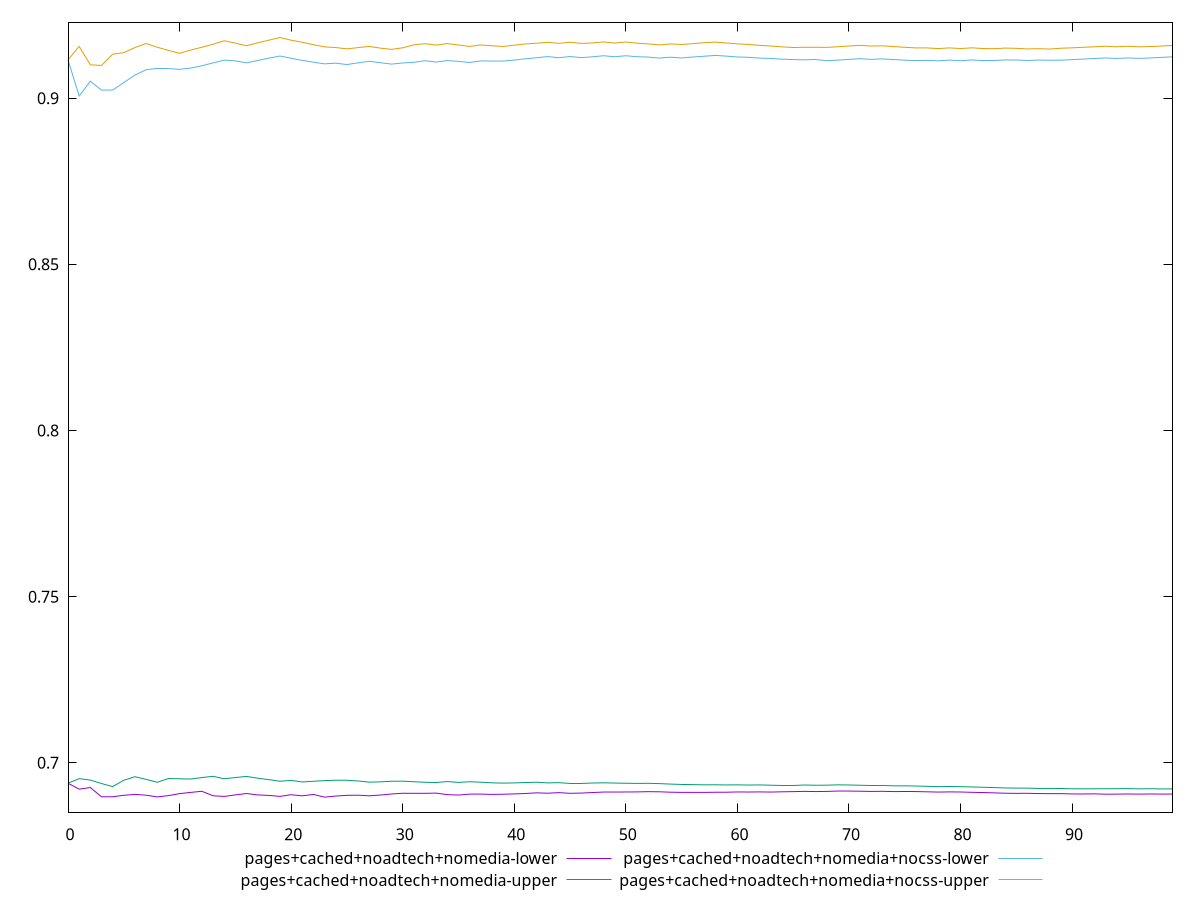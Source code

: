 reset

$pagesCachedNoadtechNomediaLower <<EOF
0 0.6938728277329338
1 0.6920831121396986
2 0.6925758779242479
3 0.6897910303366087
4 0.6897986106939787
5 0.690248240141288
6 0.6905144130300097
7 0.6902661907370168
8 0.6897624345588562
9 0.6901411084596515
10 0.6907441448249237
11 0.6911122322190268
12 0.6914472652822317
13 0.6900953356274856
14 0.6898971573180412
15 0.6903522386003351
16 0.6907767708671175
17 0.6903493495750908
18 0.6902030191905777
19 0.6899149521465161
20 0.6904098409788854
21 0.6900820482185555
22 0.6904960026744154
23 0.6896807414072785
24 0.6900169554642506
25 0.6902256075410347
26 0.6902690728756937
27 0.6900826369959028
28 0.6903196179737354
29 0.6906396928916575
30 0.6908502283152537
31 0.6908440945646392
32 0.6908331368877794
33 0.690891613431066
34 0.6904380256925868
35 0.690307258898679
36 0.6905915349119612
37 0.6906019361113463
38 0.6905083747883294
39 0.6905577399464471
40 0.6906575127083411
41 0.6907821289846166
42 0.6909766988728084
43 0.6908655450365423
44 0.6910411739885395
45 0.690833266259495
46 0.6909024014656122
47 0.6910671959664237
48 0.6912151239736936
49 0.6912188793335428
50 0.6912328300501003
51 0.6912581631164565
52 0.6913308935698843
53 0.6912919507171574
54 0.6911696988248421
55 0.6911142290852897
56 0.6911189172955471
57 0.6911111978921369
58 0.6911539392690871
59 0.6911621902231948
60 0.6912461693874626
61 0.6912236618661334
62 0.6912582481795184
63 0.69121348402997
64 0.6912898973943303
65 0.6913414735405762
66 0.691418955363945
67 0.6913605992422706
68 0.6914027562495966
69 0.6915196455528758
70 0.6915126539495341
71 0.6914608358007676
72 0.6913992979967036
73 0.6914376350668073
74 0.6913544974205098
75 0.691386657704884
76 0.6913635805243453
77 0.6912881056231941
78 0.6912088047191162
79 0.6912612304498739
80 0.6912312801341178
81 0.6911350546020887
82 0.6910680448823379
83 0.6909691738243483
84 0.6908611032681427
85 0.6908231932953355
86 0.6908408751112162
87 0.6907491372438156
88 0.6907468071159787
89 0.6907410817881791
90 0.6906490709968204
91 0.690643850022656
92 0.6906739896503439
93 0.6905610806563296
94 0.6905938873735304
95 0.6906313291598238
96 0.6905861802883658
97 0.6906391348249685
98 0.6905937482995661
99 0.6906177614150643
EOF

$pagesCachedNoadtechNomediaUpper <<EOF
0 0.6938728277329338
1 0.6952478779579905
2 0.6948151607149176
3 0.693783476549589
4 0.6928508889002843
5 0.6947643060998204
6 0.6958259758837125
7 0.6950405837678909
8 0.6941534889465253
9 0.6952765621186413
10 0.6952053874654845
11 0.6951337789703496
12 0.695572469801901
13 0.6959479158804301
14 0.695199510388157
15 0.6955774746530745
16 0.6959276292848917
17 0.6953836620354801
18 0.6949511686820562
19 0.6944581500914776
20 0.6947263939924061
21 0.6942512993509349
22 0.6944558116560138
23 0.6946581190327292
24 0.6947756573084507
25 0.6947659645085134
26 0.694537803620241
27 0.6941907459900241
28 0.6942794308333511
29 0.6944658264438736
30 0.6944966817106785
31 0.6943175930954697
32 0.6941547625576181
33 0.6940756093616652
34 0.6943766402411551
35 0.6941166947374141
36 0.6943239598657108
37 0.6941821154910025
38 0.6939904608577383
39 0.6938981930121824
40 0.693967391489727
41 0.6940712685527095
42 0.6941682134136374
43 0.6939715998609929
44 0.6940396247909796
45 0.6937958855278191
46 0.6937941405189401
47 0.6939281713314233
48 0.6939955500369993
49 0.6939242700842387
50 0.6938569025935595
51 0.6938182086714388
52 0.6938402318801489
53 0.693757347999021
54 0.6936102588256501
55 0.693501055039243
56 0.6934498756122401
57 0.6933884723775414
58 0.6933994188456312
59 0.693352919137243
60 0.6933851895257187
61 0.6933199962431971
62 0.6933592028017816
63 0.6932768891833332
64 0.6933108634197133
65 0.6933106373464034
66 0.6933376214429535
67 0.6932582615704891
68 0.6932844951329635
69 0.6933820614434856
70 0.6933397082030047
71 0.6932661903277112
72 0.6931761469219577
73 0.6931963622193865
74 0.6930900275542357
75 0.6930870193908367
76 0.6930320172299803
77 0.6929354909056906
78 0.6928383653250539
79 0.6928885538885553
80 0.6928363212985138
81 0.6927468622546784
82 0.6926591130821678
83 0.6925577312602852
84 0.6924523925089019
85 0.6924031763950755
86 0.692390024817397
87 0.6923075961425488
88 0.6923113803596715
89 0.6922764226249266
90 0.6922049102722975
91 0.6921797847160879
92 0.6922002743883579
93 0.6921970541461273
94 0.6922254595235997
95 0.6922463239394785
96 0.6921830852195877
97 0.6922152984982706
98 0.6921543741743239
99 0.6921519307890945
EOF

$pagesCachedNoadtechNomediaNocssLower <<EOF
0 0.9114895786442465
1 0.9006395388494383
2 0.90507606579282
3 0.902411270607347
4 0.9024341646642052
5 0.9046732236341859
6 0.9069536646443231
7 0.90853978221366
8 0.9089440645348916
9 0.9088916747058849
10 0.9086576598778493
11 0.9090566628380102
12 0.9097333692532322
13 0.9106042866472771
14 0.9114299822765626
15 0.9112221302692847
16 0.9106108573519849
17 0.9113142741305723
18 0.9120294279201328
19 0.9126686217637467
20 0.9119993304864966
21 0.9113509773110227
22 0.9108088399334897
23 0.9103166828430264
24 0.9105175908720861
25 0.9101052607793829
26 0.9106136699412575
27 0.9110756563330834
28 0.9106581054235745
29 0.9102382646963535
30 0.9105809753549259
31 0.9107709420885998
32 0.911254639348666
33 0.9108618487802032
34 0.9113021198634835
35 0.9110495249771847
36 0.9107360163900435
37 0.9111979230228712
38 0.9111417480453602
39 0.9111534587990453
40 0.9114358024242991
41 0.9118333511449395
42 0.9121591869839479
43 0.9124942397343698
44 0.9121660964582096
45 0.9125162201343082
46 0.9121912344031999
47 0.9124227681744915
48 0.9127535027693812
49 0.9124493675503719
50 0.9127550285011172
51 0.9124567700417321
52 0.912354135927613
53 0.9120517900635766
54 0.912320836745655
55 0.9120812455175829
56 0.912370611422951
57 0.9126031061592398
58 0.9128516694767087
59 0.9126490415961267
60 0.9123775481098724
61 0.9122895026418253
62 0.9120370222943534
63 0.9119394455904295
64 0.9117186803528432
65 0.9115989589384351
66 0.9115195514727769
67 0.9116197429858615
68 0.9112591817022487
69 0.9114316710743842
70 0.911661710512146
71 0.911862310758668
72 0.9116619762378039
73 0.9118077291280371
74 0.9116088973264316
75 0.9114211342186089
76 0.9112944668207766
77 0.9113739654316344
78 0.911219675221021
79 0.9114400645025281
80 0.9112650477999462
81 0.911476299197828
82 0.9113038246143876
83 0.9113278722197993
84 0.9114850371361887
85 0.9114841333283634
86 0.9113285813318366
87 0.9114654103039355
88 0.9113980288419284
89 0.9114285471723148
90 0.9115861632792286
91 0.9117564490720663
92 0.9119316684219171
93 0.9120845010212851
94 0.9119383664623013
95 0.9120984492373457
96 0.9119586891928327
97 0.912084825995604
98 0.9122526700281957
99 0.9124311696796619
EOF

$pagesCachedNoadtechNomediaNocssUpper <<EOF
0 0.9114895786442465
1 0.9155688879267389
2 0.9100286688090925
3 0.9098361086494262
4 0.9132162095944326
5 0.9136891249137973
6 0.9152185766468569
7 0.9164416097213166
8 0.9153100898942006
9 0.9143775016699244
10 0.9134780339627839
11 0.9144723826835569
12 0.9152980072209987
13 0.9162222846800375
14 0.9172652053223962
15 0.9165571062364921
16 0.915755399572838
17 0.9166290343077371
18 0.9174391507260368
19 0.9182447951701198
20 0.9174264111312922
21 0.9168126705448529
22 0.9160809845583486
23 0.9154271590172703
24 0.9152153164189482
25 0.9148211177522672
26 0.9152057778097868
27 0.9155497265028524
28 0.9150459993322317
29 0.9146604237529993
30 0.9151454188514565
31 0.916040447795973
32 0.9163754063145608
33 0.9159601172574758
34 0.9164109220264237
35 0.9159934726349895
36 0.9155520925687206
37 0.9160038251660908
38 0.9157461771945387
39 0.9155552717735003
40 0.915937931056415
41 0.9163023279316067
42 0.916528897074803
43 0.9167932080677696
44 0.916483631900827
45 0.9168047825724024
46 0.916482450184052
47 0.9165947302791445
48 0.9169084869151538
49 0.9165652762410007
50 0.9168791030363501
51 0.9165396596946267
52 0.9163219203011519
53 0.916010532483536
54 0.9163159904659821
55 0.9161421687461591
56 0.9163968903296441
57 0.9166746448993225
58 0.9168579955148147
59 0.9165907455172223
60 0.9163320630666179
61 0.9161500228509717
62 0.9158666672174184
63 0.9156828536224879
64 0.9154219840671414
65 0.9152266537241126
66 0.9152936740743304
67 0.9152968009613096
68 0.9152650932806558
69 0.9154651291698992
70 0.915678070069082
71 0.9158938038440775
72 0.9156670549764326
73 0.9157399149591101
74 0.9155141063673691
75 0.9152992124614117
76 0.9151112024077886
77 0.9151057970261489
78 0.914906106817115
79 0.9151163382048767
80 0.9149226713030016
81 0.9151361260820741
82 0.9149296074013764
83 0.9148751750906883
84 0.9150550821171279
85 0.914982434195218
86 0.9147958508096008
87 0.9148798454382079
88 0.9147575762880781
89 0.9150214904029096
90 0.9151335810962631
91 0.9152934856670613
92 0.9154513138559465
93 0.9156066290720671
94 0.915448488353072
95 0.9156063713242678
96 0.9154336838106555
97 0.9155149492787329
98 0.9156730515165861
99 0.9158453040910426
EOF

set key outside below
set xrange [0:99]
set yrange [0.6851094603320217:0.9228160762453766]
set trange [0.6851094603320217:0.9228160762453766]
set terminal svg size 640, 560 enhanced background rgb 'white'
set output "report_00021_2021-02-20T09:16:39.615Z/meta/scoreEstimate/comparison/sorted/3_vs_4.svg"

plot $pagesCachedNoadtechNomediaLower title "pages+cached+noadtech+nomedia-lower" with line, \
     $pagesCachedNoadtechNomediaUpper title "pages+cached+noadtech+nomedia-upper" with line, \
     $pagesCachedNoadtechNomediaNocssLower title "pages+cached+noadtech+nomedia+nocss-lower" with line, \
     $pagesCachedNoadtechNomediaNocssUpper title "pages+cached+noadtech+nomedia+nocss-upper" with line

reset
